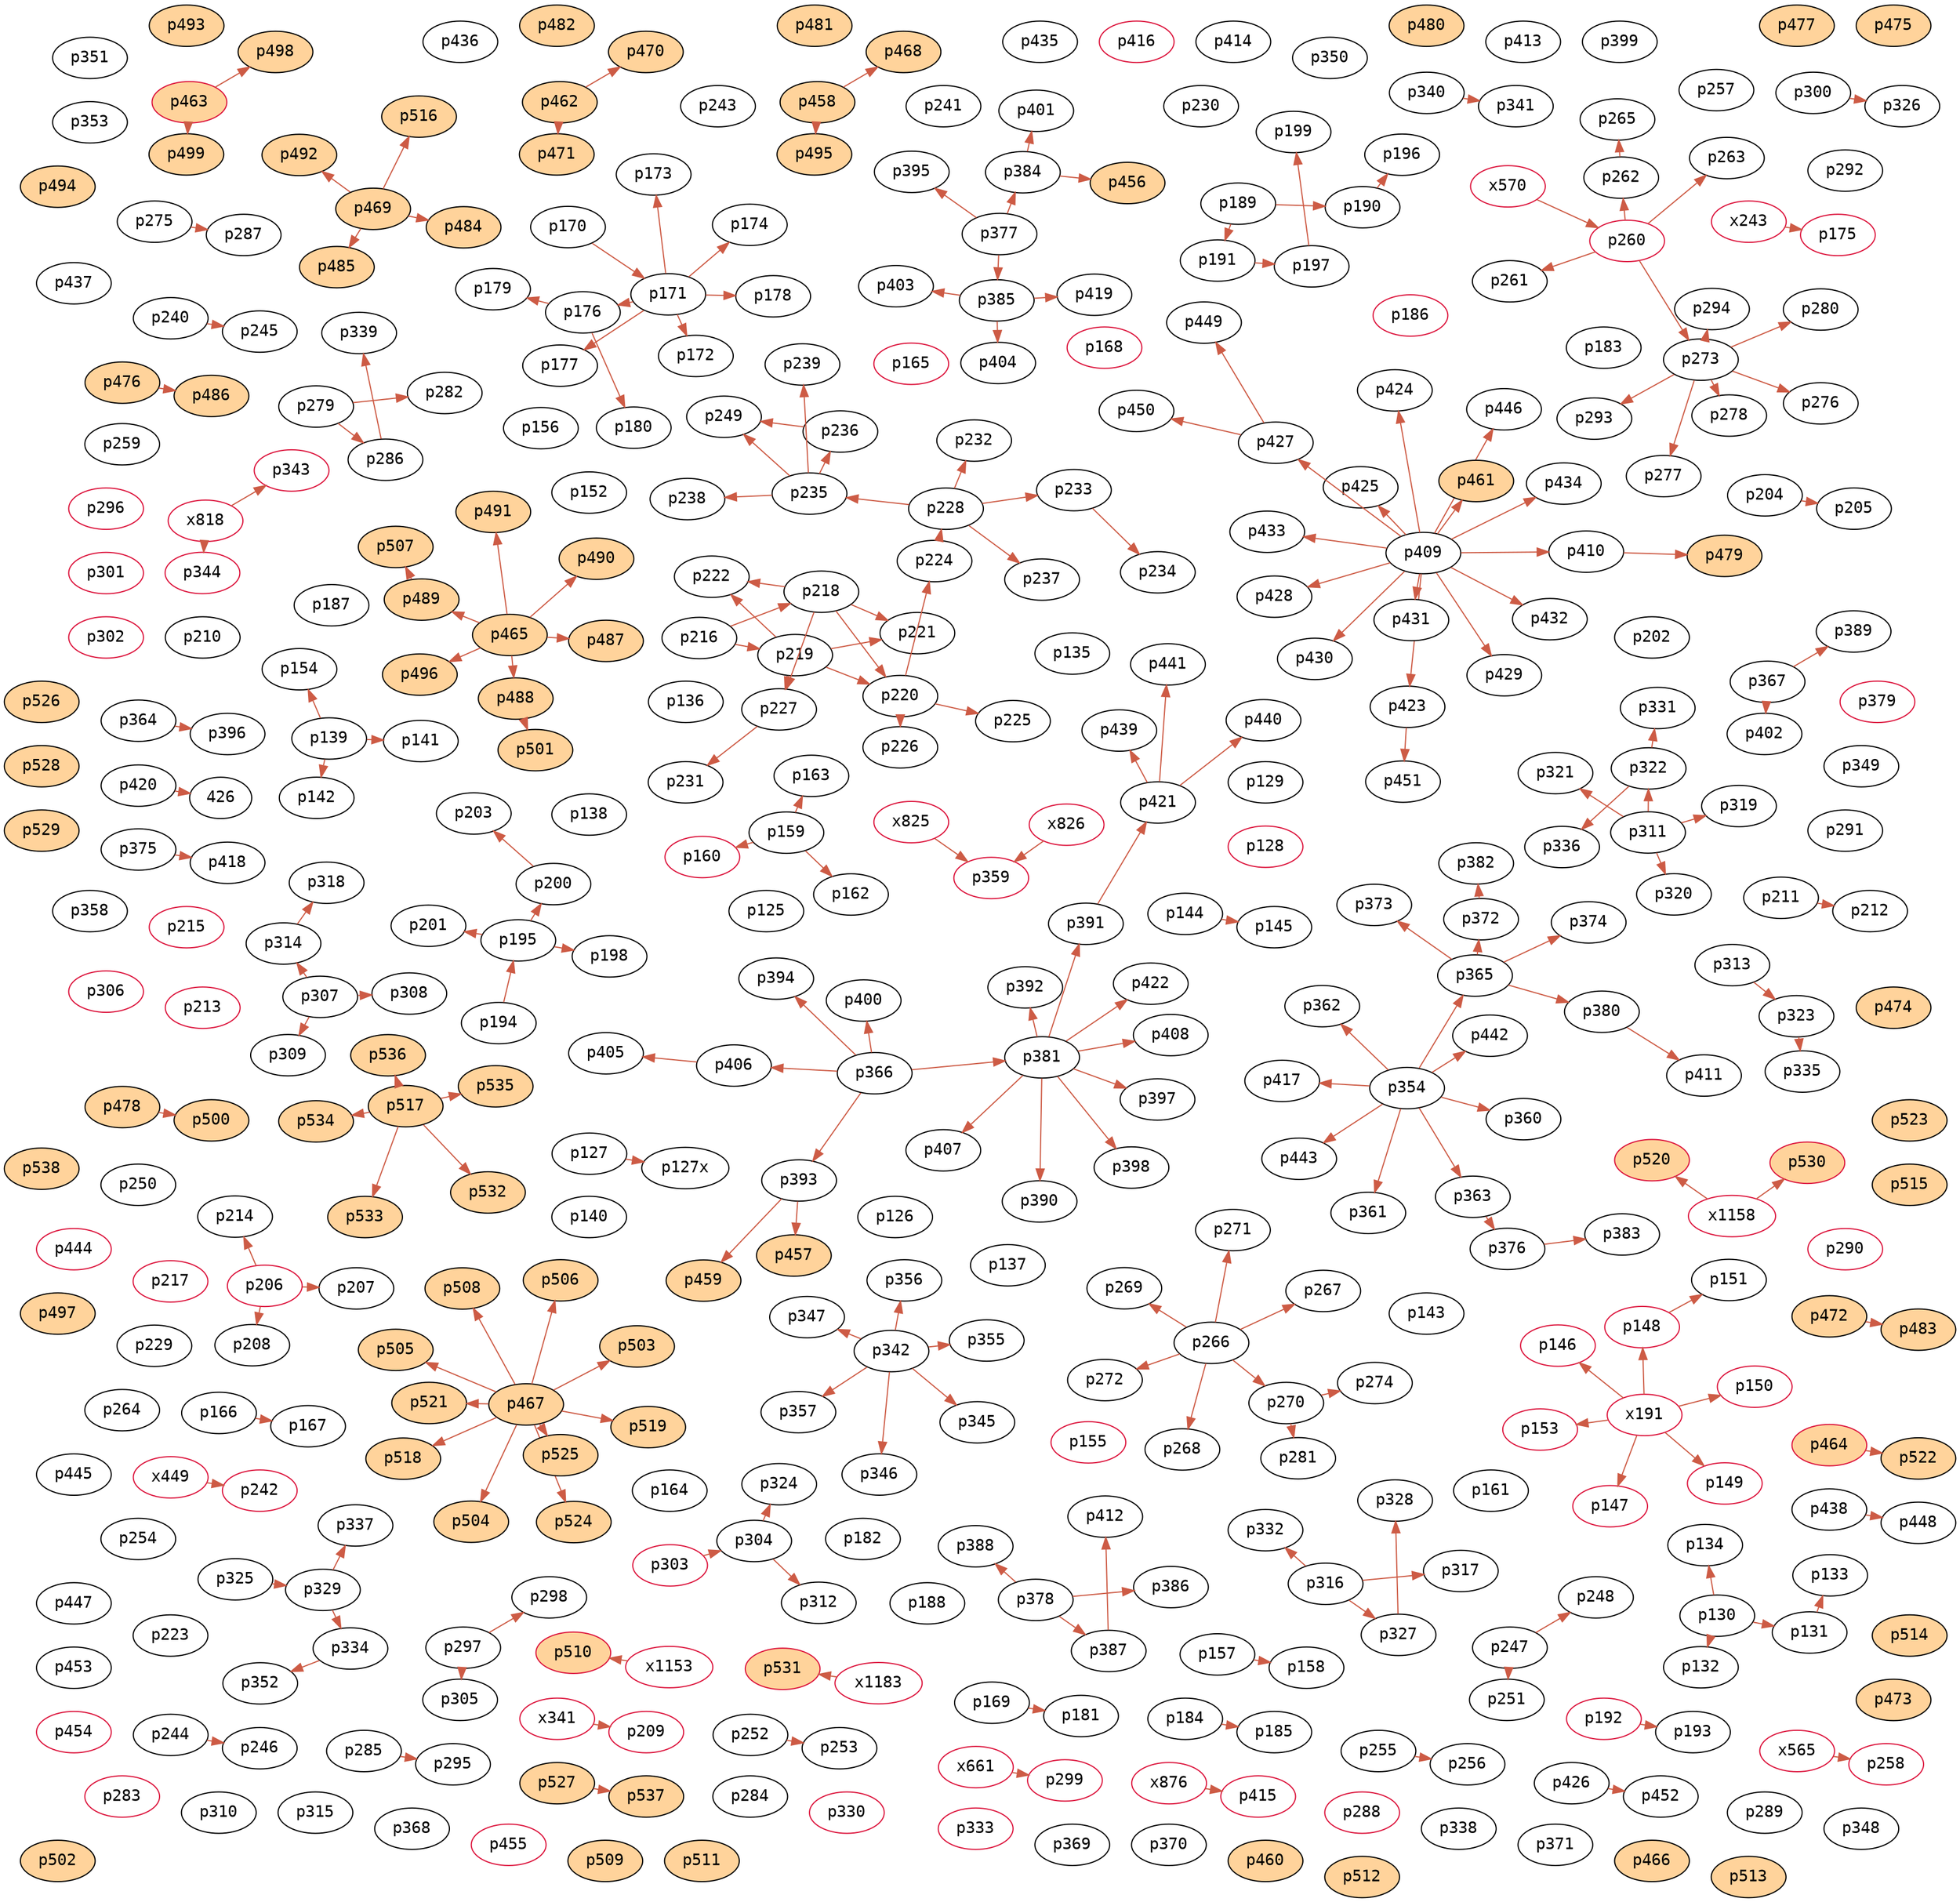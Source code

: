 digraph infections {
	graph [
		charset = "UTF-8",
		layout = fdp
	];
	node [
		fontname="Inconsolata",
		fontcolor = black,
		style = "solid,filled",
		color = black
		fillcolor = white
	];
	edge [
		color = coral3
	];

/*
	p1;
	p2;
	p3;
	p4;
	p5;
	p6;
	p7;
	p8;
	p9;
	p10;
	p11;
	p12;
	p13;
	p14;
	p15;
	p16;
	p17;
	p18;
	p19;
	p19->p20;
	p19->p21;
	p19->p22;
	p19->p23;
	p19->p24;
	p19->p25;
	p19->p26;
	p19->p27;
	p19->p28;
	p19->p29;
	p19->p30;
	p19->p31;
	p19->p32;
	p19->p33;
	p19->p34;
	p19->p35;
	p19->p36;
	p19->p37;
	p19->p38;
	p19->p39;
	p19->p40;
	p19->p41;
	p19->p42;
	p19->p43;
	p19->p44;
	p19->p45;
	p19->p46;
	p19->p47;
	p19->p48;
	p19->p49;
	p19->p50;
	p19->p51;
	p19->p52;
	p19->p53;
	p19->p54;
	p19->p55;
	p19->p56;
	p19->p57;
	p19->p58;
	p19->p59;
	p19->p60;
	p19->p61;
	p19->p62;
	p19->p63;
	p19->p64;
	p19->p65;
	p19->p66;
	p19->p67;
	p19->p68;
	p19->p69;
	p19->p70;
	p19->p71;
	p19->p72;
	p19->p73;
	p19->p74;
	p19->p75;
	p19->p76;
	p19->p77;
	p19->p78;
	p19->p79;
	p19->p80;
	p19->p81;
	p19->p82;
	p19->p83;
	p19->p84;
	p19->p85;
	p19->p86;
	p19->p87;
	p19->p88;
	p19->p89;
	p19->p90;
	p19->p91;
	p19->p92;
	p19->p93;
	p19->p94;
	p19->p95;
	p19->p96;
	p19->p97;
	p19->p98;
	p19->p99;
	p19->p100;
	p19->p101;
	p19->p102;
	p19->p103;
	p19->p104;
	p19->p105;
	p19->p106;
	p19->p107;
	p19->p108;
	p19->p109;
	p19->p110;
	p19->p111;
	p19->p112;
	p19->p113;
	p19->p114;
	p19->p115;
	p19->p116;
	p19->p117;
	p19->p118;
	p19->p119;
	p19->p120;
	p22->p121;
	p19->p122;
	p19->p123;
	p123->p124;
*/
	p125;
	p126;
	p127->p127x;
	p128[color=crimson];
	p129;
	p130->p131;
	p130->p132;
	p130->p134;
	p131->p133;
	p135;
	p136;
	p137;
	p138;
	p139->p141;
	p139->p142;
	p139->p154;
	p140;
	p143;
	p144->p145;
	x191[color=crimson];
	p146[color=crimson];
	p147[color=crimson];
	p148[color=crimson];
	p149[color=crimson];
	p150[color=crimson];
	x191->p146;
	x191->p147;
	x191->p148;
	x191->p149;
	x191->p150;
	p153[color=crimson];
	x191->p153;
	p148->p151;
	p152;
	p155[color=crimson];
	p156;
	p157->p158;
	p160[color=crimson];
	p159->p160;
	p159->p162;
	p159->p163;
	p161;
	p164;
	p165[color=crimson];
	p166->p167;
	p168[color=crimson];
	p169->p181;
	p170->p171;
	p171->p172;
	p171->p173;
	p171->p174;
	p171->p176;
	p171->p177;
	p171->p178;
	x243[color=crimson];
	p175[color=crimson];
	x243->p175;
	p176->p179;
	p176->p180;
	p182;
	p183;
	p184->p185;
	p186[color=crimson];
	p187;
	p188;
	p189->p190;
	p189->p191;
	p190->p196;
	p191->p197;
	p192[color=crimson];
	p192->p193;
	p194->p195;
	p195->p198;
	p195->p200;
	p195->p201;
	p197->p199;
	p200->p203;
	p202;
	p204->p205;
	p206[color=crimson];
	p206->p207;
	p206->p208;
	p206->p214;
	x341[color=crimson];
	p209[color=crimson];
	x341->p209;
	p210;
	p211->p212;
	p213[color=crimson];
	p215[color=crimson];
	p216->p218;
	p216->p219;
	p218->p220;
	p218->p221;
	p218->p222;
	p218->p227;
	p219->p220;
	p219->p221;
	p219->p222;
	p219->p227;
	p217[color=crimson];
	p220->p224;
	p220->p225;
	p220->p226;
	p223;
	p224->p228;
	p227->p231;
	p228->p232;
	p228->p233;
	p228->p235;
	p228->p237;
	p229;
	p230;
	p233->p234;
	p235->p236;
	p235->p238;
	p235->p239;
	p235->p249;
	p236->p249;
	p240->p245;
	p241;
	x449[color=crimson];
	p242[color=crimson];
	x449->p242;
	p243;
	p244->p246;
	p247->p248;
	p247->p251;
	p250;
	p252->p253;
	p254;
	p255->p256;
	p257;
	x565[color=crimson];
	p258[color=crimson];
	x565->p258;
	p259;
	x570[color=crimson];
	p260[color=crimson];
	x570->p260;
	p260->p261;
	p260->p262;
	p260->p263;
	p260->p273;
	p262->p265;
	p264;
	p266->p267;
	p266->p268;
	p266->p269;
	p266->p270;
	p266->p271;
	p266->p272;
	p270->p274;
	p270->p281;
	p273->p276;
	p273->p277;
	p273->p278;
	p273->p280;
	p273->p293;
	p273->p294;
	p275->p287;
	p279->p282;
	p279->p286;
	p283[color=crimson];
	p284;
	p285->p295;
	p286->p339;
	p288[color=crimson];
	p289;
	p290[color=crimson];
	p291;
	p292;
	p296[color=crimson];
	p297->p298;
	p297->p305;
	x661[color=crimson];
	p299[color=crimson];
	x661->p299;
	p300->p326;
	p301[color=crimson];
	p302[color=crimson];
	p303[color=crimson];
	p303->p304;
	p304->p312;
	p304->p324;
	p306[color=crimson];
	p307->p308;
	p307->p309;
	p307->p314;
	p310;
	p311->p319;
	p311->p320;
	p311->p321;
	p311->p322;
	p313->p323;
	p314->p318;
	p315;
	p316->p317;
	p316->p327;
	p316->p332;
	p322->p331;
	p322->p336;
	p323->p335;
	p325->p329;
	p327->p328;
	p329->p334;
	p329->p337;
	p330[color=crimson];
	p333[color=crimson];
	p334->p352;
	p338;
	p340->p341;
	p342->p345;
	p342->p346;
	p342->p347;
	p342->p355;
	p342->p356;
	p342->p357;
	x818[color=crimson];
	p343[color=crimson];
	p344[color=crimson];
	x818->p343;
	x818->p344;
	p348;
	p349;
	p350;
	p351;
	p353;
	p354->p360;
	p354->p361;
	p354->p362;
	p354->p363;
	p354->p365;
	p354->p417;
	p354->p442;
	p354->p443;
	p358;
	x825[color=crimson];
	x826[color=crimson];
	p359[color=crimson];
	x825->p359;
	x826->p359;
	p363->p376;
	p364->p396;
	p365->p372;
	p365->p373;
	p365->p374;
	p365->p380;
	p366->p381;
	p366->p393;
	p366->p394;
	p366->p400;
	p366->p406;
	p367->p389;
	p367->p402;
	p368;
	p369;
	p370;
	p371;
	p372->p382;
	p375->p418;
	p376->p383;
	p377->p384;
	p377->p385;
	p377->p395;
	p378->p386;
	p378->p387;
	p378->p388;
	p379[color=crimson];
	p380->p411;
	p381->p390;
	p381->p391;
	p381->p392;
	p381->p397;
	p381->p398;
	p381->p407;
	p381->p408;
	p381->p422;
	p384->p401;
	p384->p456;
	p385->p403;
	p385->p404;
	p385->p419;
	p387->p412;
	p391->p421;
	p393->p457;
	p393->p459;
	p399;
	p406->p405;
	p409->p410;
	p409->p423;
	p409->p424;
	p409->p425;
	p409->p427;
	p409->p428;
	p409->p429;
	p409->p430;
	p409->p431;
	p409->p432;
	p409->p433;
	p409->p434;
	p409->p446;
	p409->p461;
	p410->p479;
	p413;
	p414;
	x876[color=crimson];
	p415[color=crimson];
	x876->p415;
	p416[color=crimson];
	p420->426;
	p421->p439;
	p421->p440;
	p421->p441;
	p423->p451;
	p426->p452;
	p427->p449;
	p427->p450;
	p435;
	p436;
	p437;
	p438->p448;
	p444[color=crimson];
	p445;
	p447;
	p453;
	p454[color=crimson];
	p455[color=crimson];
	p458->p468;
	p458->p495;
	p460;

	//from 2021-08-21 to 2021-08-27
	p456[fillcolor=burlywood1];
	p457[fillcolor=burlywood1];
	p458[fillcolor=burlywood1];
	p459[fillcolor=burlywood1];
	p460[fillcolor=burlywood1];
	p461[fillcolor=burlywood1];
	p462[fillcolor=burlywood1];
	p463[fillcolor=burlywood1];
	p464[fillcolor=burlywood1];
	p465[fillcolor=burlywood1];
	p466[fillcolor=burlywood1];
	p467[fillcolor=burlywood1];
	p468[fillcolor=burlywood1];
	p469[fillcolor=burlywood1];
	p470[fillcolor=burlywood1];
	p471[fillcolor=burlywood1];
	p472[fillcolor=burlywood1];
	p473[fillcolor=burlywood1];
	p474[fillcolor=burlywood1];
	p475[fillcolor=burlywood1];
	p476[fillcolor=burlywood1];
	p477[fillcolor=burlywood1];
	p478[fillcolor=burlywood1];
	p479[fillcolor=burlywood1];
	p480[fillcolor=burlywood1];
	p481[fillcolor=burlywood1];
	p482[fillcolor=burlywood1];
	p483[fillcolor=burlywood1];
	p484[fillcolor=burlywood1];
	p485[fillcolor=burlywood1];
	p486[fillcolor=burlywood1];
	p487[fillcolor=burlywood1];
	p488[fillcolor=burlywood1];
	p489[fillcolor=burlywood1];
	p490[fillcolor=burlywood1];
	p491[fillcolor=burlywood1];
	p492[fillcolor=burlywood1];
	p493[fillcolor=burlywood1];
	p494[fillcolor=burlywood1];
	p495[fillcolor=burlywood1];
	p496[fillcolor=burlywood1];
	p497[fillcolor=burlywood1];
	p498[fillcolor=burlywood1];
	p499[fillcolor=burlywood1];
	p500[fillcolor=burlywood1];
	p501[fillcolor=burlywood1];
	p502[fillcolor=burlywood1];
	p503[fillcolor=burlywood1];
	p504[fillcolor=burlywood1];
	p505[fillcolor=burlywood1];
	p506[fillcolor=burlywood1];
	p507[fillcolor=burlywood1];
	p508[fillcolor=burlywood1];
	p509[fillcolor=burlywood1];
	p510[fillcolor=burlywood1];
	p511[fillcolor=burlywood1];
	p512[fillcolor=burlywood1];
	p513[fillcolor=burlywood1];
	p514[fillcolor=burlywood1];
	p515[fillcolor=burlywood1];
	p516[fillcolor=burlywood1];
	p517[fillcolor=burlywood1];
	p518[fillcolor=burlywood1];
	p519[fillcolor=burlywood1];
	p520[fillcolor=burlywood1];
	p521[fillcolor=burlywood1];
	p522[fillcolor=burlywood1];
	p523[fillcolor=burlywood1];
	p524[fillcolor=burlywood1];
	p525[fillcolor=burlywood1];
	p526[fillcolor=burlywood1];
	p527[fillcolor=burlywood1];
	p528[fillcolor=burlywood1];
	p529[fillcolor=burlywood1];
	p530[fillcolor=burlywood1];
	p531[fillcolor=burlywood1];
	p532[fillcolor=burlywood1];
	p533[fillcolor=burlywood1];
	p534[fillcolor=burlywood1];
	p535[fillcolor=burlywood1];
	p536[fillcolor=burlywood1];
	p537[fillcolor=burlywood1];
	p538[fillcolor=burlywood1];

	p462->p470;
	p462->p471;
	p463[color=crimson];
	p463->p498;
	p463->p499;
	p464[color=crimson];
	p464->p522;
	p465->p487;
	p465->p488;
	p465->p489;
	p465->p490;
	p465->p491;
	p465->p496;
	p466;
	p467->p503;
	p467->p504;
	p467->p505;
	p467->p506;
	p467->p508;
	p467->p518;
	p467->p519;
	p467->p521;
	p467->p524;
	p467->p525;
	p469->p484;
	p469->p485;
	p469->p492;
	p469->p516;
	p472->p483;
	p473;
	p474;
	p475;
	p476->p486;
	p477;
	p478->p500;
	p480;
	p481;
	p482;
	p488->p501;
	p489->p507;
	p494;
	p497;
	p502;
	p509;
	x1153[color=crimson];
	p510[color=crimson];
	x1153->p510;
	p511;
	p512;
	p513;
	p514;
	p515;
	p517->p532;
	p517->p533;
	p517->p534;
	p517->p535;
	p517->p536;
	x1158[color=crimson];
	p520[color=crimson];
	x1158->p520;
	p523;
	p526;
	p527->p537;
	p528;
	p529;
	p530[color=crimson];
	x1158->p530;
	x1183[color=crimson];
	p531[color=crimson];
	x1183->p531;
	p538;
}
